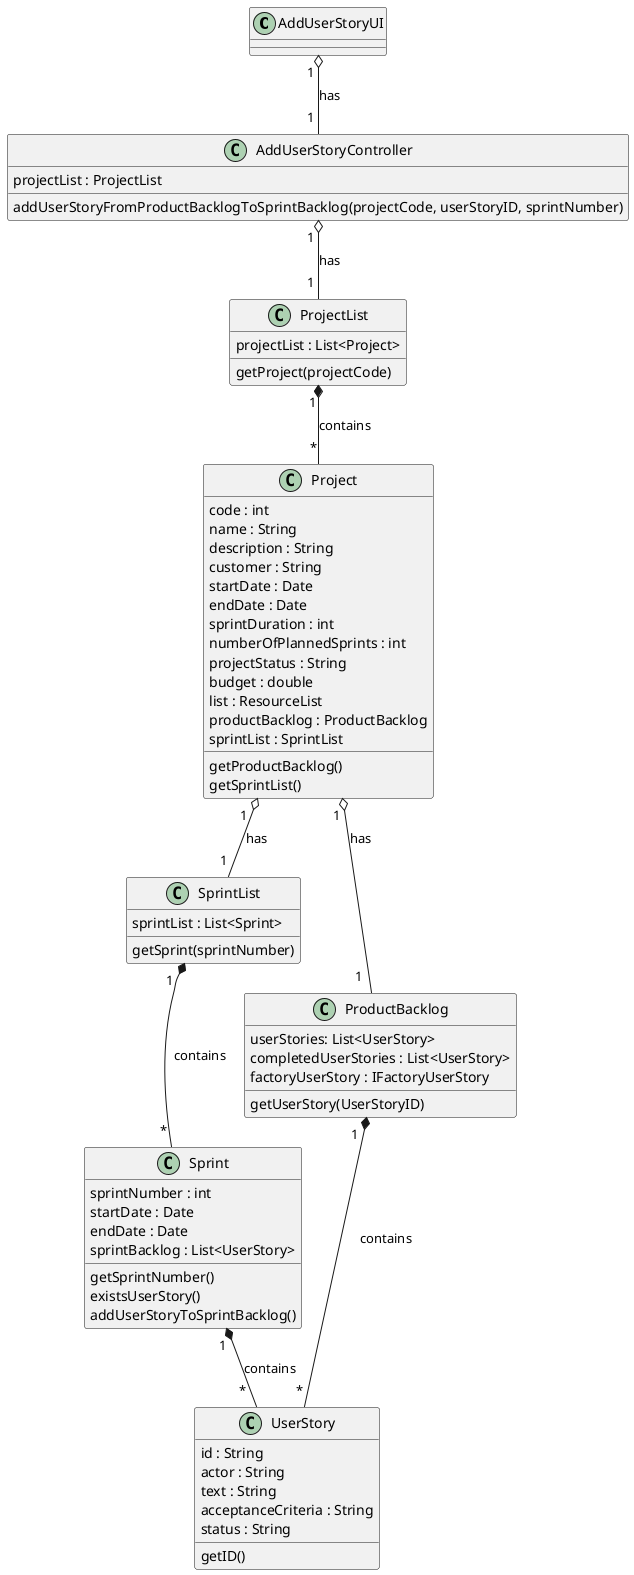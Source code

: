 @startuml

class AddUserStoryUI {}

class AddUserStoryController {
projectList : ProjectList
addUserStoryFromProductBacklogToSprintBacklog(projectCode, userStoryID, sprintNumber)
}

class ProjectList {
projectList : List<Project>
getProject(projectCode)
}

class Project {
code : int
name : String
description : String
customer : String
startDate : Date
endDate : Date
sprintDuration : int
numberOfPlannedSprints : int
projectStatus : String
budget : double
list : ResourceList
productBacklog : ProductBacklog
sprintList : SprintList
getProductBacklog()
getSprintList()
}

class SprintList {
sprintList : List<Sprint>
getSprint(sprintNumber)
}

class Sprint {
sprintNumber : int
startDate : Date
endDate : Date
sprintBacklog : List<UserStory>
getSprintNumber()
existsUserStory()
addUserStoryToSprintBacklog()
}

class ProductBacklog {
userStories: List<UserStory>
completedUserStories : List<UserStory>
factoryUserStory : IFactoryUserStory
getUserStory(UserStoryID)

}

'class FactoryUserStoryImpl {
'createUserStory(id, actor, text, acceptanceCriteria)
'}

'interface IFactoryUserStory {
'createUserStory(id, actor, text, acceptanceCriteria)
'}

class UserStory {
id : String
actor : String
text : String
acceptanceCriteria : String
status : String
getID()
}


AddUserStoryUI "1 " o-- "1 " AddUserStoryController : has
AddUserStoryController "1 " o-- "1 " ProjectList : has
ProjectList "      1" *-- "                    *" Project : contains
Project "1 " o-- "1  " ProductBacklog : has
Project "1  " o-- "1 " SprintList : has
ProductBacklog "1  " *-- " * " UserStory : contains
SprintList "1  " *-- " * " Sprint : contains
Sprint "1 " *-- " *  " UserStory : contains
'FactoryUserStoryImpl  ..|> IFactoryUserStory
'ProductBacklog "1" o-- "1" FactoryUserStoryImpl
'FactoryUserStoryImpl ..> UserStory : creates

@enduml